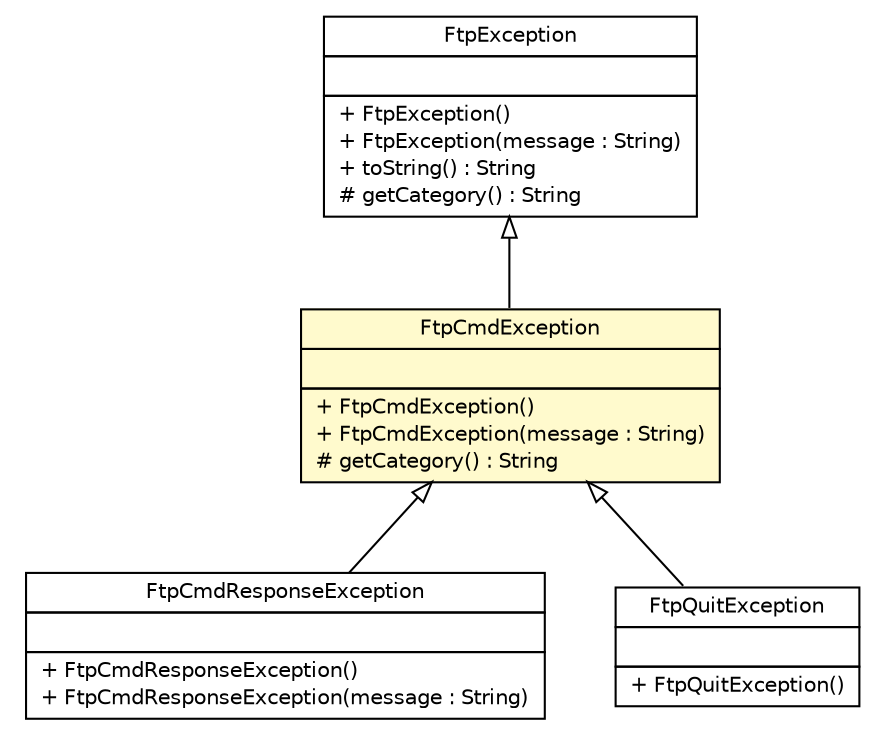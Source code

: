 #!/usr/local/bin/dot
#
# Class diagram 
# Generated by UMLGraph version 5.1 (http://www.umlgraph.org/)
#

digraph G {
	edge [fontname="Helvetica",fontsize=10,labelfontname="Helvetica",labelfontsize=10];
	node [fontname="Helvetica",fontsize=10,shape=plaintext];
	nodesep=0.25;
	ranksep=0.5;
	// com.apporiented.hermesftp.exception.FtpCmdResponseException
	c4121 [label=<<table title="com.apporiented.hermesftp.exception.FtpCmdResponseException" border="0" cellborder="1" cellspacing="0" cellpadding="2" port="p" href="./FtpCmdResponseException.html">
		<tr><td><table border="0" cellspacing="0" cellpadding="1">
<tr><td align="center" balign="center"> FtpCmdResponseException </td></tr>
		</table></td></tr>
		<tr><td><table border="0" cellspacing="0" cellpadding="1">
<tr><td align="left" balign="left">  </td></tr>
		</table></td></tr>
		<tr><td><table border="0" cellspacing="0" cellpadding="1">
<tr><td align="left" balign="left"> + FtpCmdResponseException() </td></tr>
<tr><td align="left" balign="left"> + FtpCmdResponseException(message : String) </td></tr>
		</table></td></tr>
		</table>>, fontname="Helvetica", fontcolor="black", fontsize=10.0];
	// com.apporiented.hermesftp.exception.FtpException
	c4122 [label=<<table title="com.apporiented.hermesftp.exception.FtpException" border="0" cellborder="1" cellspacing="0" cellpadding="2" port="p" href="./FtpException.html">
		<tr><td><table border="0" cellspacing="0" cellpadding="1">
<tr><td align="center" balign="center"> FtpException </td></tr>
		</table></td></tr>
		<tr><td><table border="0" cellspacing="0" cellpadding="1">
<tr><td align="left" balign="left">  </td></tr>
		</table></td></tr>
		<tr><td><table border="0" cellspacing="0" cellpadding="1">
<tr><td align="left" balign="left"> + FtpException() </td></tr>
<tr><td align="left" balign="left"> + FtpException(message : String) </td></tr>
<tr><td align="left" balign="left"> + toString() : String </td></tr>
<tr><td align="left" balign="left"> # getCategory() : String </td></tr>
		</table></td></tr>
		</table>>, fontname="Helvetica", fontcolor="black", fontsize=10.0];
	// com.apporiented.hermesftp.exception.FtpCmdException
	c4123 [label=<<table title="com.apporiented.hermesftp.exception.FtpCmdException" border="0" cellborder="1" cellspacing="0" cellpadding="2" port="p" bgcolor="lemonChiffon" href="./FtpCmdException.html">
		<tr><td><table border="0" cellspacing="0" cellpadding="1">
<tr><td align="center" balign="center"> FtpCmdException </td></tr>
		</table></td></tr>
		<tr><td><table border="0" cellspacing="0" cellpadding="1">
<tr><td align="left" balign="left">  </td></tr>
		</table></td></tr>
		<tr><td><table border="0" cellspacing="0" cellpadding="1">
<tr><td align="left" balign="left"> + FtpCmdException() </td></tr>
<tr><td align="left" balign="left"> + FtpCmdException(message : String) </td></tr>
<tr><td align="left" balign="left"> # getCategory() : String </td></tr>
		</table></td></tr>
		</table>>, fontname="Helvetica", fontcolor="black", fontsize=10.0];
	// com.apporiented.hermesftp.exception.FtpQuitException
	c4124 [label=<<table title="com.apporiented.hermesftp.exception.FtpQuitException" border="0" cellborder="1" cellspacing="0" cellpadding="2" port="p" href="./FtpQuitException.html">
		<tr><td><table border="0" cellspacing="0" cellpadding="1">
<tr><td align="center" balign="center"> FtpQuitException </td></tr>
		</table></td></tr>
		<tr><td><table border="0" cellspacing="0" cellpadding="1">
<tr><td align="left" balign="left">  </td></tr>
		</table></td></tr>
		<tr><td><table border="0" cellspacing="0" cellpadding="1">
<tr><td align="left" balign="left"> + FtpQuitException() </td></tr>
		</table></td></tr>
		</table>>, fontname="Helvetica", fontcolor="black", fontsize=10.0];
	//com.apporiented.hermesftp.exception.FtpCmdResponseException extends com.apporiented.hermesftp.exception.FtpCmdException
	c4123:p -> c4121:p [dir=back,arrowtail=empty];
	//com.apporiented.hermesftp.exception.FtpCmdException extends com.apporiented.hermesftp.exception.FtpException
	c4122:p -> c4123:p [dir=back,arrowtail=empty];
	//com.apporiented.hermesftp.exception.FtpQuitException extends com.apporiented.hermesftp.exception.FtpCmdException
	c4123:p -> c4124:p [dir=back,arrowtail=empty];
}

